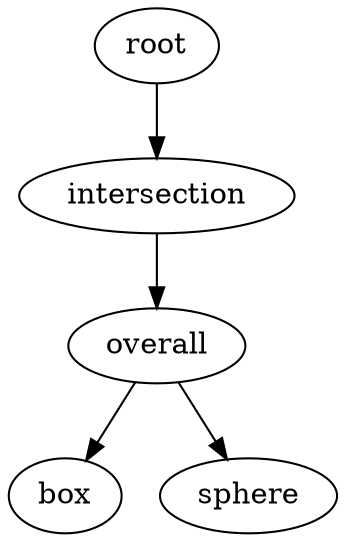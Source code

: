 digraph intersection {
    root_6 [label="root"];
    intersection_7 [label="intersection"];
    overall_8 [label="overall"];
    box_9 [label="box"];
    sphere_10 [label="sphere"];
    root_6 -> intersection_7;
    intersection_7 -> overall_8;
    overall_8 -> box_9;
    overall_8 -> sphere_10;
}
